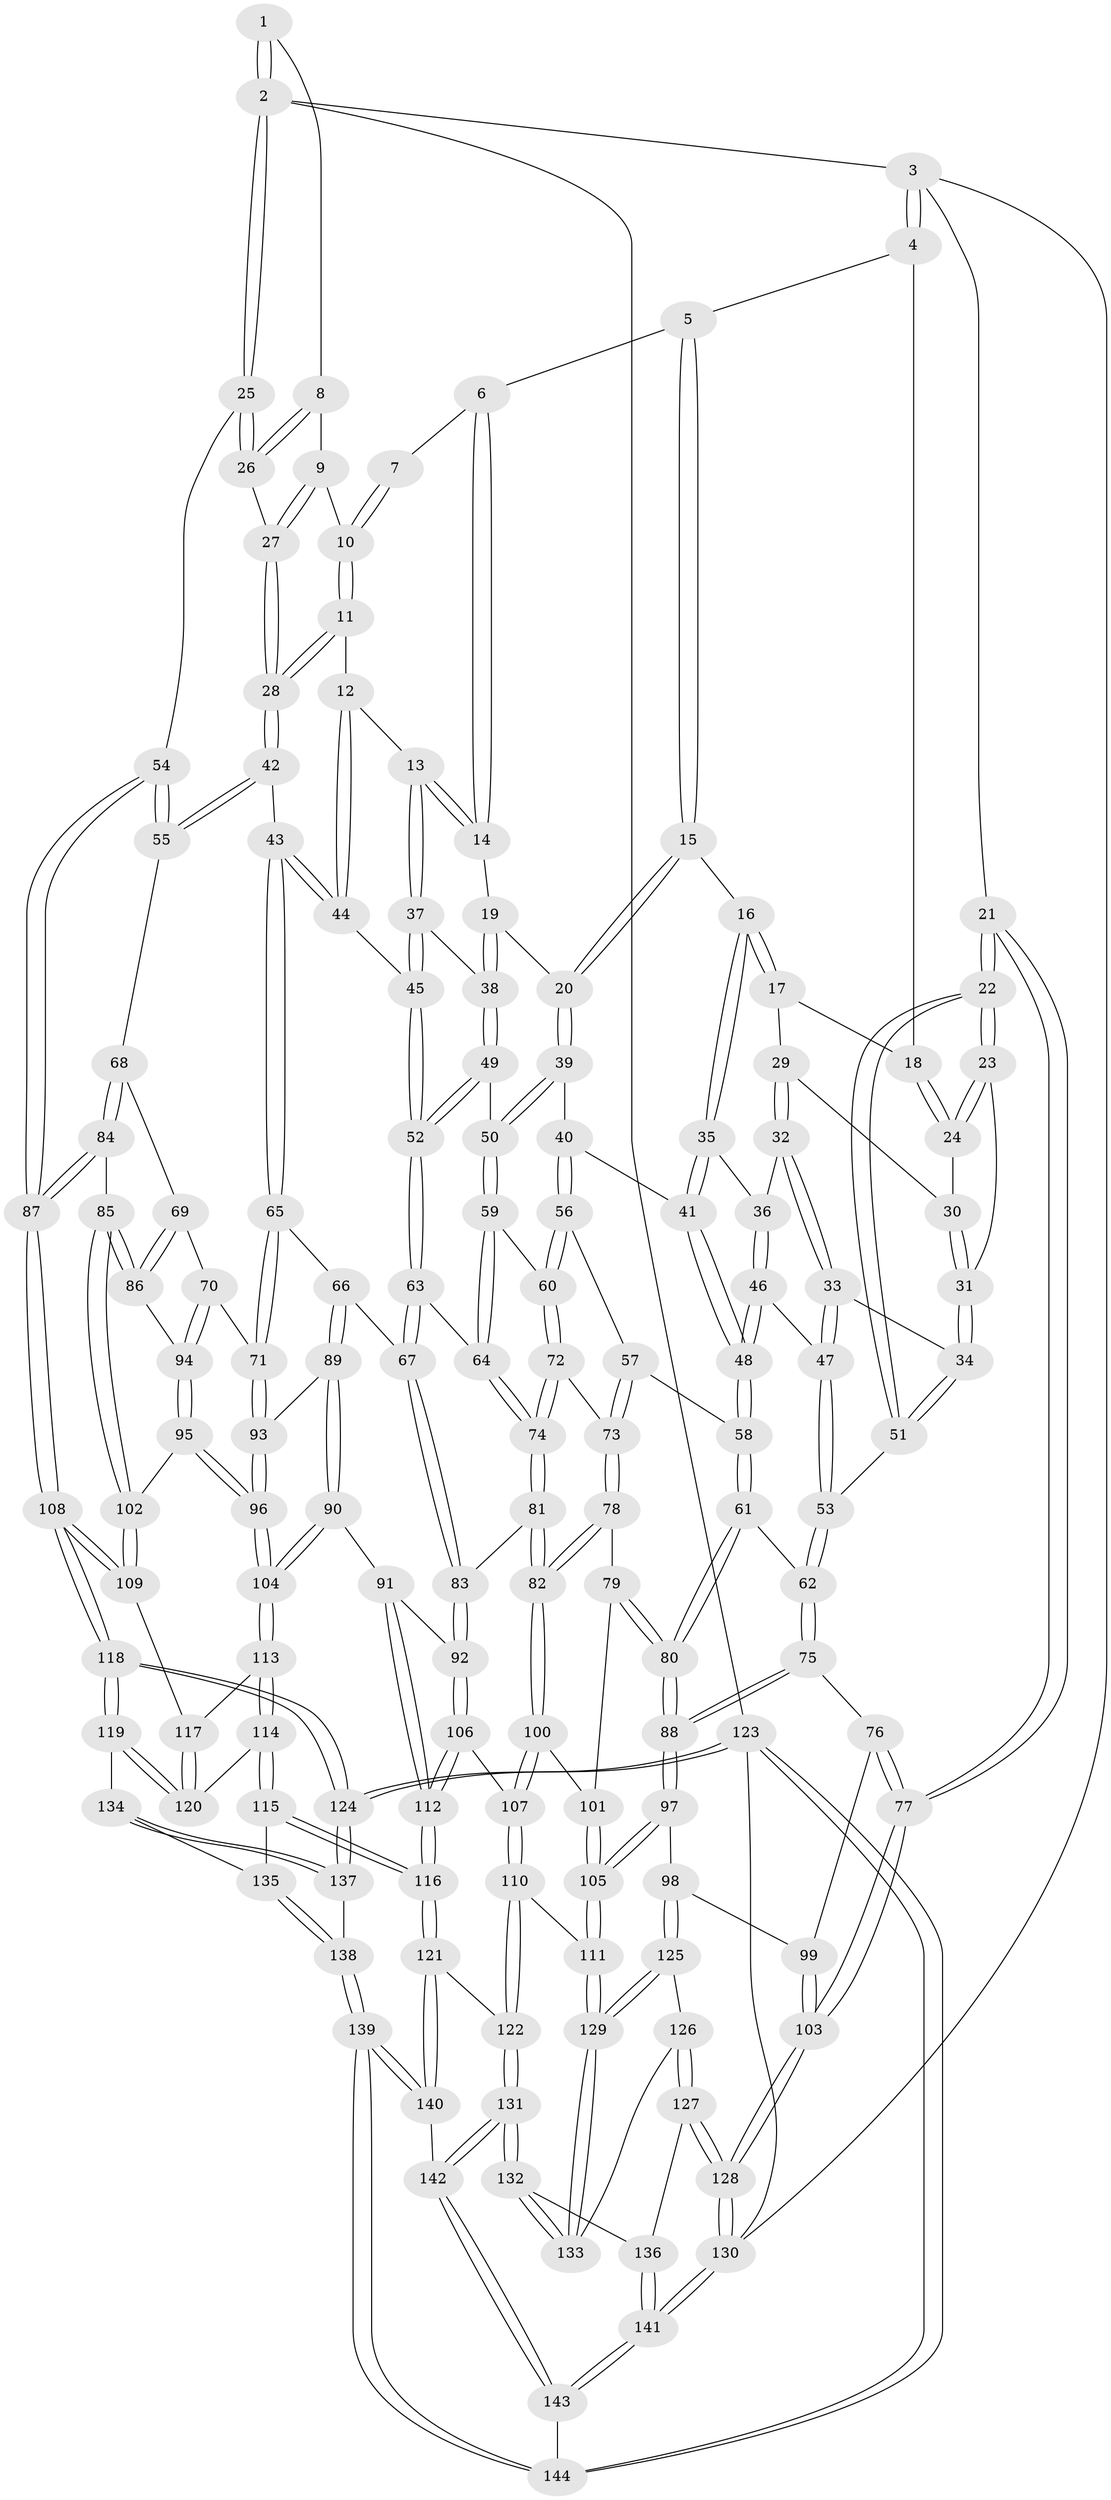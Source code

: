 // Generated by graph-tools (version 1.1) at 2025/38/03/09/25 02:38:35]
// undirected, 144 vertices, 357 edges
graph export_dot {
graph [start="1"]
  node [color=gray90,style=filled];
  1 [pos="+1+0"];
  2 [pos="+1+0"];
  3 [pos="+0+0"];
  4 [pos="+0.26140990632550326+0"];
  5 [pos="+0.38546144773033303+0"];
  6 [pos="+0.5956783955743064+0"];
  7 [pos="+0.8988122810330064+0"];
  8 [pos="+0.9471570970363846+0.05654186967197467"];
  9 [pos="+0.8740065291257598+0.06643970491768594"];
  10 [pos="+0.8399233071666872+0.02743197607593642"];
  11 [pos="+0.7440276291160922+0.08628807503053686"];
  12 [pos="+0.7387938320906005+0.08667516757624773"];
  13 [pos="+0.7134454213992116+0.0827443023729836"];
  14 [pos="+0.6267859723823369+0"];
  15 [pos="+0.40736640381402156+0.03659537191175616"];
  16 [pos="+0.3481833560699429+0.09423359864239349"];
  17 [pos="+0.22329676543331+0.05820365139893465"];
  18 [pos="+0.22282294727428337+0"];
  19 [pos="+0.5588042695660029+0.095485154911945"];
  20 [pos="+0.45774538704901474+0.10763756461662873"];
  21 [pos="+0+0.13143314811927145"];
  22 [pos="+0+0.14410856419569978"];
  23 [pos="+0.05443939809073726+0.10633744157162416"];
  24 [pos="+0.09255284301195794+0.07312123960410911"];
  25 [pos="+1+0.15466529353462463"];
  26 [pos="+1+0.14121248750364812"];
  27 [pos="+0.8855124415697502+0.18948286817469118"];
  28 [pos="+0.8792404844300554+0.1964226225717088"];
  29 [pos="+0.2195111785609493+0.07589785595669801"];
  30 [pos="+0.19766873420108186+0.08595970671667084"];
  31 [pos="+0.13632384322096525+0.1457242525261919"];
  32 [pos="+0.2426894920079786+0.12992191196152345"];
  33 [pos="+0.15515048402949272+0.16988910039118552"];
  34 [pos="+0.14774884602648897+0.16381513461188713"];
  35 [pos="+0.32443748687835905+0.13259084315507244"];
  36 [pos="+0.24531179172086864+0.1327745187516512"];
  37 [pos="+0.7023644832673864+0.09759889454422875"];
  38 [pos="+0.5970478119884169+0.14160996015906305"];
  39 [pos="+0.45611134756627447+0.19117983951020248"];
  40 [pos="+0.3649511146303888+0.22141964642178347"];
  41 [pos="+0.3470213177633185+0.21732016777468371"];
  42 [pos="+0.863588722141304+0.23837187921151323"];
  43 [pos="+0.7911430792237921+0.2595842403405491"];
  44 [pos="+0.7799824950609285+0.2551335792103358"];
  45 [pos="+0.6913118141813139+0.2407587591041687"];
  46 [pos="+0.24104267344912145+0.23442896825176188"];
  47 [pos="+0.1838807539067903+0.2284035337312741"];
  48 [pos="+0.2675721223391298+0.2567484756434733"];
  49 [pos="+0.5862513937488183+0.22546841722146682"];
  50 [pos="+0.4927580170169173+0.22702504284338015"];
  51 [pos="+0.052513595785074724+0.2609090606930611"];
  52 [pos="+0.6320815771179417+0.26508648089866216"];
  53 [pos="+0.09579308751969338+0.29389497850044516"];
  54 [pos="+1+0.37533805555093785"];
  55 [pos="+0.9271766052510667+0.32372736632702265"];
  56 [pos="+0.38015440238404197+0.2756701259433947"];
  57 [pos="+0.3301735730446944+0.3265138553362039"];
  58 [pos="+0.266383105597902+0.31737107480274657"];
  59 [pos="+0.47286998034318606+0.3096104601473769"];
  60 [pos="+0.4153422257732695+0.3247714196085865"];
  61 [pos="+0.2663180522803292+0.3174993824207952"];
  62 [pos="+0.11366046903410948+0.3461074431795814"];
  63 [pos="+0.6262666521676232+0.31944875891106184"];
  64 [pos="+0.5058860161816855+0.3547589448889847"];
  65 [pos="+0.7647851903613861+0.3715517377762131"];
  66 [pos="+0.6657955032926733+0.36959390580691076"];
  67 [pos="+0.6370437929909848+0.34564410599480266"];
  68 [pos="+0.9113837372437016+0.3477674838534689"];
  69 [pos="+0.882472968042982+0.37113223239452137"];
  70 [pos="+0.7948832937789131+0.4010954005450855"];
  71 [pos="+0.7806197752027293+0.3963532515308092"];
  72 [pos="+0.3968911690054776+0.3501990271664814"];
  73 [pos="+0.38685181483598613+0.357864813769962"];
  74 [pos="+0.4972068667065896+0.4299993081661265"];
  75 [pos="+0.11255928425886609+0.3543089041327554"];
  76 [pos="+0.09440122261429484+0.3851698509336003"];
  77 [pos="+0+0.5210694458252679"];
  78 [pos="+0.3826141648284884+0.37131392591644785"];
  79 [pos="+0.3405516315155022+0.4231762757834542"];
  80 [pos="+0.27452060270259226+0.44502109703112236"];
  81 [pos="+0.4986072095320145+0.45038537663384437"];
  82 [pos="+0.4723828060402524+0.46830371088755496"];
  83 [pos="+0.55294993328009+0.46291040293773655"];
  84 [pos="+0.9257578849760164+0.47593894701227296"];
  85 [pos="+0.9073113893867673+0.49348865237717293"];
  86 [pos="+0.8716200074131014+0.46489381682993086"];
  87 [pos="+1+0.37698151459473167"];
  88 [pos="+0.26698665079490214+0.4573382495855082"];
  89 [pos="+0.6710324333808169+0.4390158624135748"];
  90 [pos="+0.6039494498249484+0.49475937897225875"];
  91 [pos="+0.5953742235336851+0.49637115521088554"];
  92 [pos="+0.5663675929325711+0.47492963193296495"];
  93 [pos="+0.7328652993290249+0.4785066817973058"];
  94 [pos="+0.8320592491097473+0.4553995178429433"];
  95 [pos="+0.8004692467966503+0.5049771772651565"];
  96 [pos="+0.7438459972107107+0.5468679866271862"];
  97 [pos="+0.25165575365404935+0.5325850630968799"];
  98 [pos="+0.21607976103690565+0.5401045103227914"];
  99 [pos="+0.12730898953344164+0.46791598445141336"];
  100 [pos="+0.46478268610651335+0.47612765802673995"];
  101 [pos="+0.4394069787198049+0.4715444210997228"];
  102 [pos="+0.9048756848233042+0.5215412676733522"];
  103 [pos="+0+0.649067795098743"];
  104 [pos="+0.7431787392595167+0.5496145058856339"];
  105 [pos="+0.25238768747960255+0.533214309798358"];
  106 [pos="+0.5166757898650048+0.5745130227031541"];
  107 [pos="+0.4476497631250937+0.5592521857364052"];
  108 [pos="+1+0.5021943645020184"];
  109 [pos="+0.9066755154515141+0.5370068137739509"];
  110 [pos="+0.37992763706263694+0.644420874121068"];
  111 [pos="+0.352611304263236+0.6472201384168564"];
  112 [pos="+0.5918560243141532+0.6073124840081033"];
  113 [pos="+0.7451439844320151+0.5647817079173897"];
  114 [pos="+0.716709476556969+0.684253070255479"];
  115 [pos="+0.6751835220358939+0.71817155318738"];
  116 [pos="+0.6465515461638766+0.7289881264064021"];
  117 [pos="+0.9032777412752572+0.5555242756777304"];
  118 [pos="+1+0.7294971695844645"];
  119 [pos="+0.9860639822319345+0.7142619766736727"];
  120 [pos="+0.9440606959868527+0.6878842847150399"];
  121 [pos="+0.6238999994409998+0.7520289301418251"];
  122 [pos="+0.5133152138742798+0.725284311302185"];
  123 [pos="+1+1"];
  124 [pos="+1+1"];
  125 [pos="+0.09377033223222542+0.6324843772512658"];
  126 [pos="+0.03474858536980743+0.6640762211304692"];
  127 [pos="+0+0.692197222395458"];
  128 [pos="+0+0.6749113836649397"];
  129 [pos="+0.3102091895627095+0.7198355269082272"];
  130 [pos="+0+1"];
  131 [pos="+0.3170725640025831+0.9135847401520429"];
  132 [pos="+0.28283246982232035+0.8493155000751788"];
  133 [pos="+0.2962772716232518+0.7563979132912514"];
  134 [pos="+0.921284505208187+0.7985913504941651"];
  135 [pos="+0.8196609992063617+0.8353799025540379"];
  136 [pos="+0.1203568487437042+0.8203618434363068"];
  137 [pos="+0.9153810720144117+0.8783443207146959"];
  138 [pos="+0.8072294166088121+1"];
  139 [pos="+0.7884276425795683+1"];
  140 [pos="+0.6166305857015397+0.8125824159337671"];
  141 [pos="+0.019703705700858276+1"];
  142 [pos="+0.3559692357104842+1"];
  143 [pos="+0.3454117114913452+1"];
  144 [pos="+0.8034221474727085+1"];
  1 -- 2;
  1 -- 2;
  1 -- 8;
  2 -- 3;
  2 -- 25;
  2 -- 25;
  2 -- 123;
  3 -- 4;
  3 -- 4;
  3 -- 21;
  3 -- 130;
  4 -- 5;
  4 -- 18;
  5 -- 6;
  5 -- 15;
  5 -- 15;
  6 -- 7;
  6 -- 14;
  6 -- 14;
  7 -- 10;
  7 -- 10;
  8 -- 9;
  8 -- 26;
  8 -- 26;
  9 -- 10;
  9 -- 27;
  9 -- 27;
  10 -- 11;
  10 -- 11;
  11 -- 12;
  11 -- 28;
  11 -- 28;
  12 -- 13;
  12 -- 44;
  12 -- 44;
  13 -- 14;
  13 -- 14;
  13 -- 37;
  13 -- 37;
  14 -- 19;
  15 -- 16;
  15 -- 20;
  15 -- 20;
  16 -- 17;
  16 -- 17;
  16 -- 35;
  16 -- 35;
  17 -- 18;
  17 -- 29;
  18 -- 24;
  18 -- 24;
  19 -- 20;
  19 -- 38;
  19 -- 38;
  20 -- 39;
  20 -- 39;
  21 -- 22;
  21 -- 22;
  21 -- 77;
  21 -- 77;
  22 -- 23;
  22 -- 23;
  22 -- 51;
  22 -- 51;
  23 -- 24;
  23 -- 24;
  23 -- 31;
  24 -- 30;
  25 -- 26;
  25 -- 26;
  25 -- 54;
  26 -- 27;
  27 -- 28;
  27 -- 28;
  28 -- 42;
  28 -- 42;
  29 -- 30;
  29 -- 32;
  29 -- 32;
  30 -- 31;
  30 -- 31;
  31 -- 34;
  31 -- 34;
  32 -- 33;
  32 -- 33;
  32 -- 36;
  33 -- 34;
  33 -- 47;
  33 -- 47;
  34 -- 51;
  34 -- 51;
  35 -- 36;
  35 -- 41;
  35 -- 41;
  36 -- 46;
  36 -- 46;
  37 -- 38;
  37 -- 45;
  37 -- 45;
  38 -- 49;
  38 -- 49;
  39 -- 40;
  39 -- 50;
  39 -- 50;
  40 -- 41;
  40 -- 56;
  40 -- 56;
  41 -- 48;
  41 -- 48;
  42 -- 43;
  42 -- 55;
  42 -- 55;
  43 -- 44;
  43 -- 44;
  43 -- 65;
  43 -- 65;
  44 -- 45;
  45 -- 52;
  45 -- 52;
  46 -- 47;
  46 -- 48;
  46 -- 48;
  47 -- 53;
  47 -- 53;
  48 -- 58;
  48 -- 58;
  49 -- 50;
  49 -- 52;
  49 -- 52;
  50 -- 59;
  50 -- 59;
  51 -- 53;
  52 -- 63;
  52 -- 63;
  53 -- 62;
  53 -- 62;
  54 -- 55;
  54 -- 55;
  54 -- 87;
  54 -- 87;
  55 -- 68;
  56 -- 57;
  56 -- 60;
  56 -- 60;
  57 -- 58;
  57 -- 73;
  57 -- 73;
  58 -- 61;
  58 -- 61;
  59 -- 60;
  59 -- 64;
  59 -- 64;
  60 -- 72;
  60 -- 72;
  61 -- 62;
  61 -- 80;
  61 -- 80;
  62 -- 75;
  62 -- 75;
  63 -- 64;
  63 -- 67;
  63 -- 67;
  64 -- 74;
  64 -- 74;
  65 -- 66;
  65 -- 71;
  65 -- 71;
  66 -- 67;
  66 -- 89;
  66 -- 89;
  67 -- 83;
  67 -- 83;
  68 -- 69;
  68 -- 84;
  68 -- 84;
  69 -- 70;
  69 -- 86;
  69 -- 86;
  70 -- 71;
  70 -- 94;
  70 -- 94;
  71 -- 93;
  71 -- 93;
  72 -- 73;
  72 -- 74;
  72 -- 74;
  73 -- 78;
  73 -- 78;
  74 -- 81;
  74 -- 81;
  75 -- 76;
  75 -- 88;
  75 -- 88;
  76 -- 77;
  76 -- 77;
  76 -- 99;
  77 -- 103;
  77 -- 103;
  78 -- 79;
  78 -- 82;
  78 -- 82;
  79 -- 80;
  79 -- 80;
  79 -- 101;
  80 -- 88;
  80 -- 88;
  81 -- 82;
  81 -- 82;
  81 -- 83;
  82 -- 100;
  82 -- 100;
  83 -- 92;
  83 -- 92;
  84 -- 85;
  84 -- 87;
  84 -- 87;
  85 -- 86;
  85 -- 86;
  85 -- 102;
  85 -- 102;
  86 -- 94;
  87 -- 108;
  87 -- 108;
  88 -- 97;
  88 -- 97;
  89 -- 90;
  89 -- 90;
  89 -- 93;
  90 -- 91;
  90 -- 104;
  90 -- 104;
  91 -- 92;
  91 -- 112;
  91 -- 112;
  92 -- 106;
  92 -- 106;
  93 -- 96;
  93 -- 96;
  94 -- 95;
  94 -- 95;
  95 -- 96;
  95 -- 96;
  95 -- 102;
  96 -- 104;
  96 -- 104;
  97 -- 98;
  97 -- 105;
  97 -- 105;
  98 -- 99;
  98 -- 125;
  98 -- 125;
  99 -- 103;
  99 -- 103;
  100 -- 101;
  100 -- 107;
  100 -- 107;
  101 -- 105;
  101 -- 105;
  102 -- 109;
  102 -- 109;
  103 -- 128;
  103 -- 128;
  104 -- 113;
  104 -- 113;
  105 -- 111;
  105 -- 111;
  106 -- 107;
  106 -- 112;
  106 -- 112;
  107 -- 110;
  107 -- 110;
  108 -- 109;
  108 -- 109;
  108 -- 118;
  108 -- 118;
  109 -- 117;
  110 -- 111;
  110 -- 122;
  110 -- 122;
  111 -- 129;
  111 -- 129;
  112 -- 116;
  112 -- 116;
  113 -- 114;
  113 -- 114;
  113 -- 117;
  114 -- 115;
  114 -- 115;
  114 -- 120;
  115 -- 116;
  115 -- 116;
  115 -- 135;
  116 -- 121;
  116 -- 121;
  117 -- 120;
  117 -- 120;
  118 -- 119;
  118 -- 119;
  118 -- 124;
  118 -- 124;
  119 -- 120;
  119 -- 120;
  119 -- 134;
  121 -- 122;
  121 -- 140;
  121 -- 140;
  122 -- 131;
  122 -- 131;
  123 -- 124;
  123 -- 124;
  123 -- 144;
  123 -- 144;
  123 -- 130;
  124 -- 137;
  124 -- 137;
  125 -- 126;
  125 -- 129;
  125 -- 129;
  126 -- 127;
  126 -- 127;
  126 -- 133;
  127 -- 128;
  127 -- 128;
  127 -- 136;
  128 -- 130;
  128 -- 130;
  129 -- 133;
  129 -- 133;
  130 -- 141;
  130 -- 141;
  131 -- 132;
  131 -- 132;
  131 -- 142;
  131 -- 142;
  132 -- 133;
  132 -- 133;
  132 -- 136;
  134 -- 135;
  134 -- 137;
  134 -- 137;
  135 -- 138;
  135 -- 138;
  136 -- 141;
  136 -- 141;
  137 -- 138;
  138 -- 139;
  138 -- 139;
  139 -- 140;
  139 -- 140;
  139 -- 144;
  139 -- 144;
  140 -- 142;
  141 -- 143;
  141 -- 143;
  142 -- 143;
  142 -- 143;
  143 -- 144;
}

